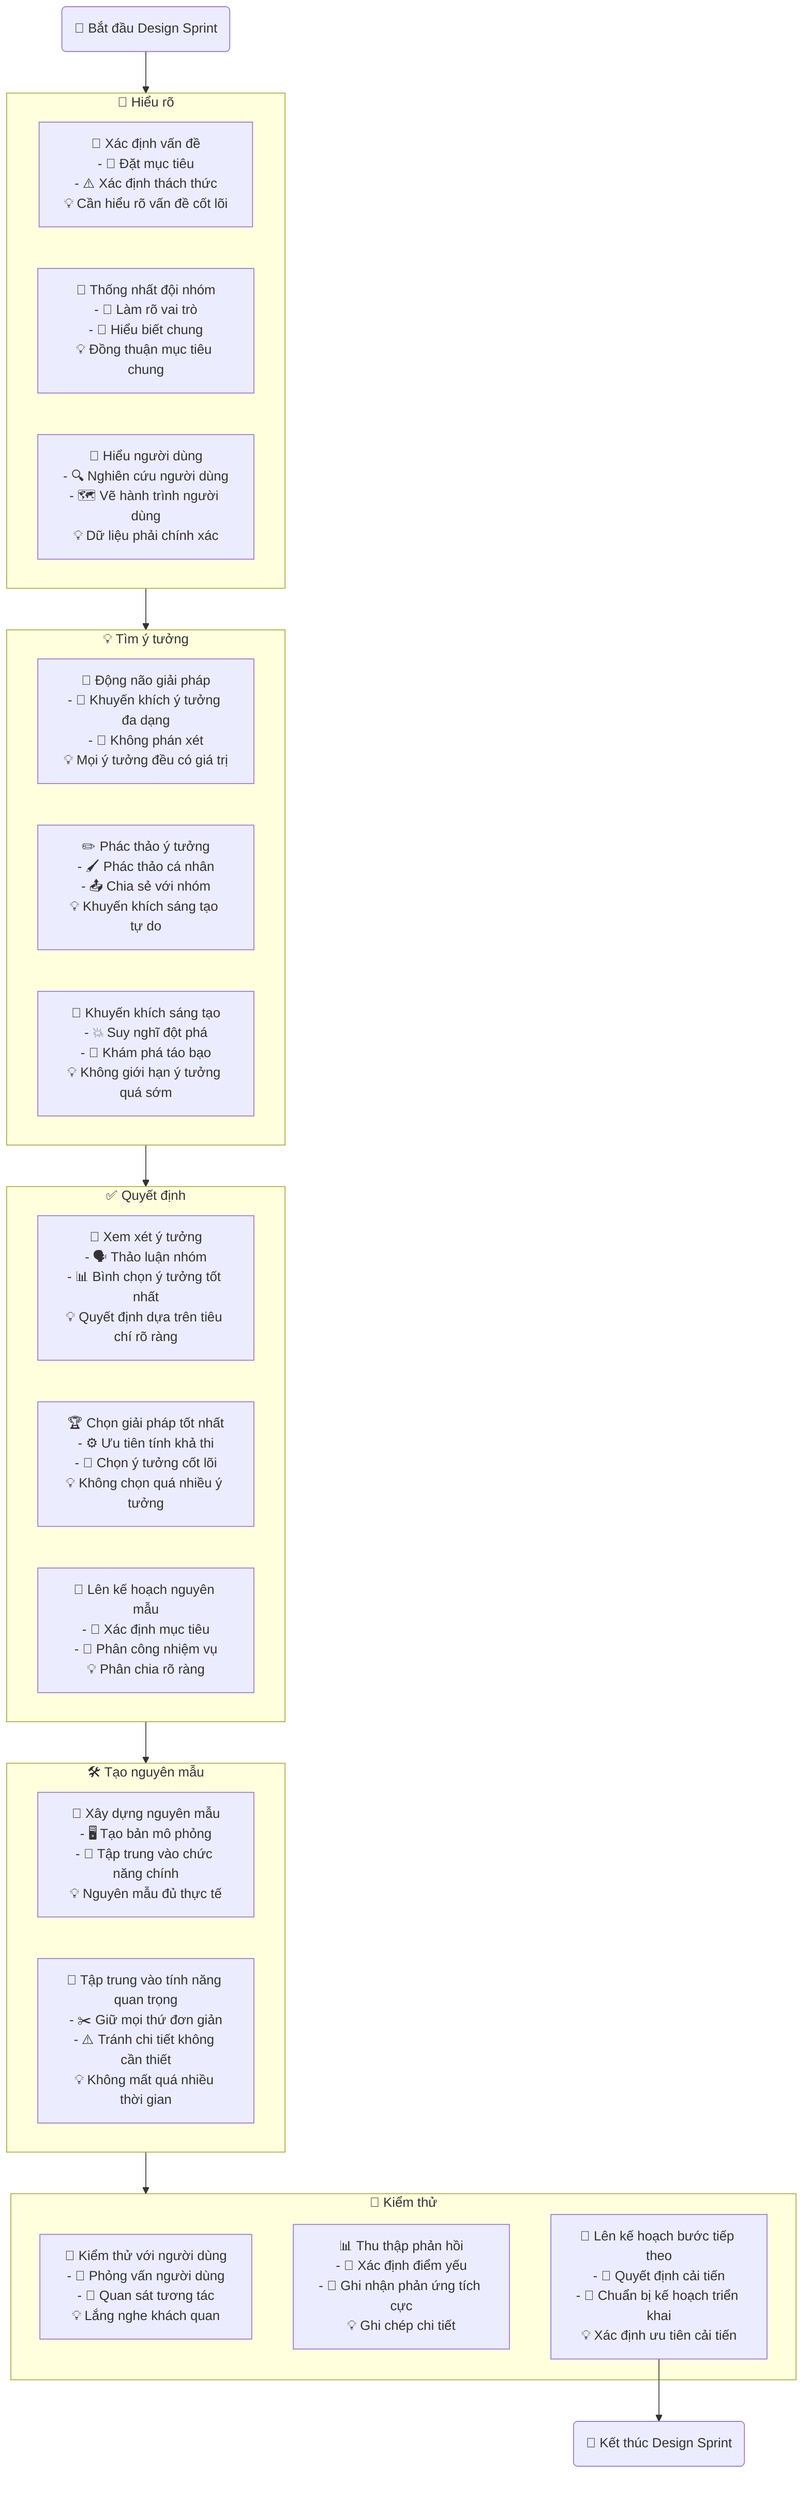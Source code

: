 flowchart TD

    %% Giai đoạn 1: Hiểu rõ
    subgraph A1["🧠 Hiểu rõ"]
        B1[🎯 Xác định vấn đề<br>- 📌 Đặt mục tiêu<br>- ⚠️ Xác định thách thức<br>💡 Cần hiểu rõ vấn đề cốt lõi]
        B2[🤝 Thống nhất đội nhóm<br>- 📝 Làm rõ vai trò<br>- 🔄 Hiểu biết chung<br>💡 Đồng thuận mục tiêu chung]
        B3[👤 Hiểu người dùng<br>- 🔍 Nghiên cứu người dùng<br>- 🗺️ Vẽ hành trình người dùng<br>💡 Dữ liệu phải chính xác]
    end
    A(🚀 Bắt đầu Design Sprint) --> A1

    %% Giai đoạn 2: Tìm ý tưởng
    subgraph A2["💡 Tìm ý tưởng"]
        C1[💭 Động não giải pháp<br>- 🌈 Khuyến khích ý tưởng đa dạng<br>- 🚫 Không phán xét<br>💡 Mọi ý tưởng đều có giá trị]
        C2[✏️ Phác thảo ý tưởng<br>- 🖌️ Phác thảo cá nhân<br>- 📤 Chia sẻ với nhóm<br>💡 Khuyến khích sáng tạo tự do]
        C3[🎨 Khuyến khích sáng tạo<br>- 💥 Suy nghĩ đột phá<br>- 🚀 Khám phá táo bạo<br>💡 Không giới hạn ý tưởng quá sớm]
    end
    A1 --> A2

    %% Giai đoạn 3: Quyết định
    subgraph A3["✅ Quyết định"]
        D1[🤔 Xem xét ý tưởng<br>- 🗣️ Thảo luận nhóm<br>- 📊 Bình chọn ý tưởng tốt nhất<br>💡 Quyết định dựa trên tiêu chí rõ ràng]
        D2[🏆 Chọn giải pháp tốt nhất<br>- ⚙️ Ưu tiên tính khả thi<br>- 🎯 Chọn ý tưởng cốt lõi<br>💡 Không chọn quá nhiều ý tưởng]
        D3[📝 Lên kế hoạch nguyên mẫu<br>- 🎯 Xác định mục tiêu<br>- 👥 Phân công nhiệm vụ<br>💡 Phân chia rõ ràng]
    end
    A2 --> A3

    %% Giai đoạn 4: Tạo nguyên mẫu
    subgraph A4["🛠️ Tạo nguyên mẫu"]
        E1[🔧 Xây dựng nguyên mẫu<br>- 🖥️ Tạo bản mô phỏng<br>- 🎯 Tập trung vào chức năng chính<br>💡 Nguyên mẫu đủ thực tế]
        E2[🎯 Tập trung vào tính năng quan trọng<br>- ✂️ Giữ mọi thứ đơn giản<br>- ⚠️ Tránh chi tiết không cần thiết<br>💡 Không mất quá nhiều thời gian]
    end
    A3 --> A4

    %% Giai đoạn 5: Kiểm thử
    subgraph A5["🧪 Kiểm thử"]
        F1[👥 Kiểm thử với người dùng<br>- 🎤 Phỏng vấn người dùng<br>- 👀 Quan sát tương tác<br>💡 Lắng nghe khách quan]
        F2[📊 Thu thập phản hồi<br>- 🛑 Xác định điểm yếu<br>- 💬 Ghi nhận phản ứng tích cực<br>💡 Ghi chép chi tiết]
        F3[📝 Lên kế hoạch bước tiếp theo<br>- 🔄 Quyết định cải tiến<br>- 🚀 Chuẩn bị kế hoạch triển khai<br>💡 Xác định ưu tiên cải tiến]
    end
    A4 --> A5

    %% Kết thúc
    F3 --> Z(🏁 Kết thúc Design Sprint)